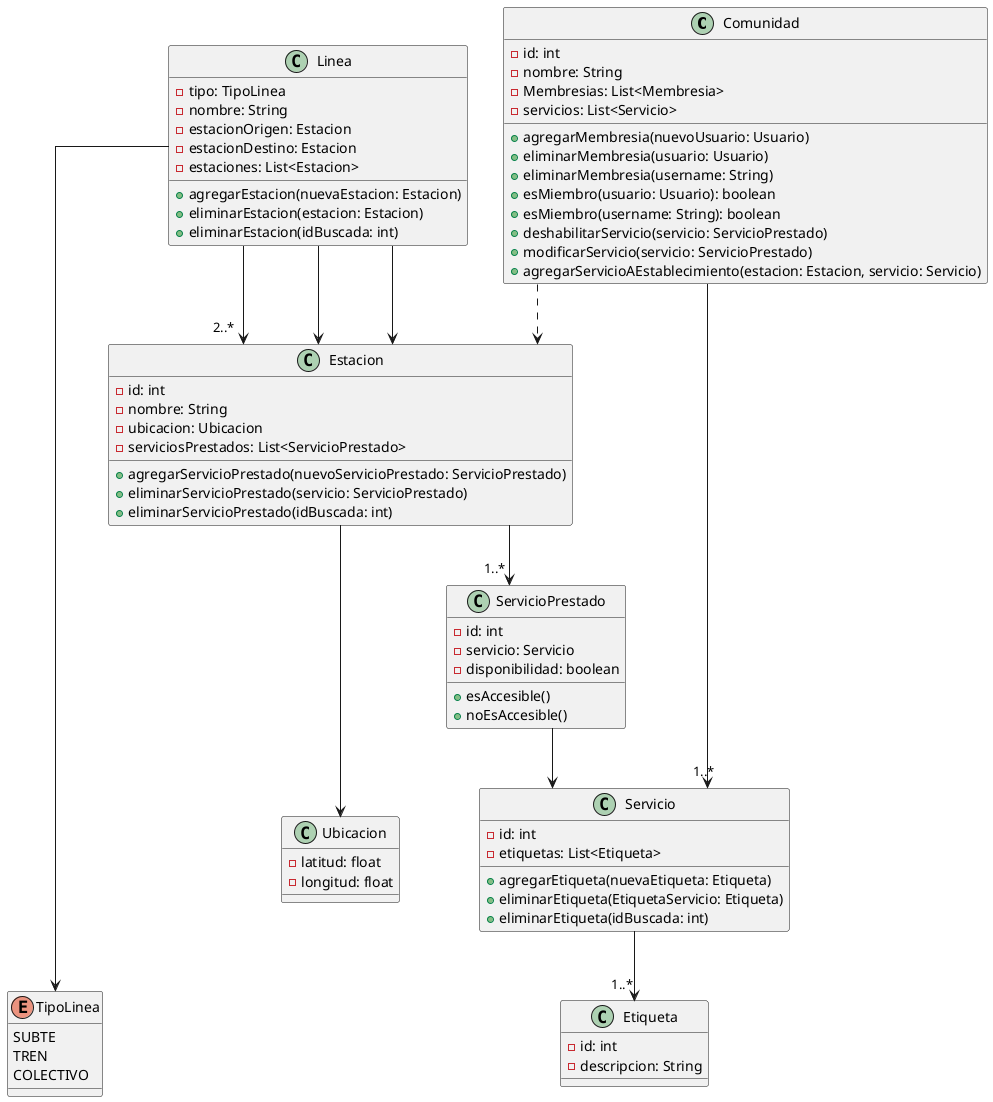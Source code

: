 @startuml
skinparam linetype ortho
    class Comunidad{
    -id: int
    -nombre: String
    -Membresias: List<Membresia>
    -servicios: List<Servicio>

    +agregarMembresia(nuevoUsuario: Usuario)
    +eliminarMembresia(usuario: Usuario)
    +eliminarMembresia(username: String)
    +esMiembro(usuario: Usuario): boolean
    +esMiembro(username: String): boolean
    +deshabilitarServicio(servicio: ServicioPrestado)
    +modificarServicio(servicio: ServicioPrestado)
    +agregarServicioAEstablecimiento(estacion: Estacion, servicio: Servicio) 
    /'-------------- TODO cambiar de estacion a Establecimiento ---------------'/    
}

    class Linea{
        - tipo: TipoLinea
        - nombre: String
        - estacionOrigen: Estacion
        - estacionDestino: Estacion
        - estaciones: List<Estacion>
        
        +agregarEstacion(nuevaEstacion: Estacion)
        +eliminarEstacion(estacion: Estacion)
        +eliminarEstacion(idBuscada: int)
    }

    enum TipoLinea {
        SUBTE
        TREN
        COLECTIVO
    }

    class Estacion{
    - id: int
    - nombre: String
    - ubicacion: Ubicacion
    - serviciosPrestados: List<ServicioPrestado>

    + agregarServicioPrestado(nuevoServicioPrestado: ServicioPrestado)
    + eliminarServicioPrestado(servicio: ServicioPrestado)
    + eliminarServicioPrestado(idBuscada: int)

    }
    
    class ServicioPrestado{
        -id: int
        -servicio: Servicio
        -disponibilidad: boolean

        + esAccesible()
        + noEsAccesible()
    }

    class Servicio{
        - id: int
        - etiquetas: List<Etiqueta>

        +agregarEtiqueta(nuevaEtiqueta: Etiqueta)
        +eliminarEtiqueta(EtiquetaServicio: Etiqueta)
        +eliminarEtiqueta(idBuscada: int)

    }

    class Ubicacion{
        -latitud: float
        -longitud: float
    }
    
    class Etiqueta{
        -id: int
        -descripcion: String
    }
    
    /'ASOCIACION'/

    Linea --> "2..*" Estacion
    Linea --> Estacion 
    Linea --> Estacion
    Linea -----> TipoLinea
    Estacion ---> Ubicacion

    Estacion --> "1..*" ServicioPrestado
    
    ServicioPrestado --> Servicio
    Servicio --> "1..*" Etiqueta

    Comunidad --> "1..*" Servicio
    Comunidad ..> Estacion

@enduml